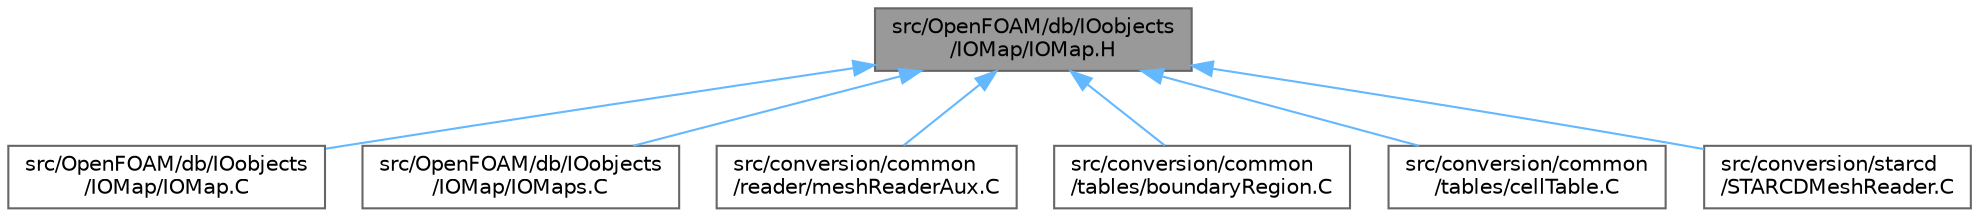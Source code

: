digraph "src/OpenFOAM/db/IOobjects/IOMap/IOMap.H"
{
 // LATEX_PDF_SIZE
  bgcolor="transparent";
  edge [fontname=Helvetica,fontsize=10,labelfontname=Helvetica,labelfontsize=10];
  node [fontname=Helvetica,fontsize=10,shape=box,height=0.2,width=0.4];
  Node1 [id="Node000001",label="src/OpenFOAM/db/IOobjects\l/IOMap/IOMap.H",height=0.2,width=0.4,color="gray40", fillcolor="grey60", style="filled", fontcolor="black",tooltip=" "];
  Node1 -> Node2 [id="edge1_Node000001_Node000002",dir="back",color="steelblue1",style="solid",tooltip=" "];
  Node2 [id="Node000002",label="src/OpenFOAM/db/IOobjects\l/IOMap/IOMap.C",height=0.2,width=0.4,color="grey40", fillcolor="white", style="filled",URL="$IOMap_8C.html",tooltip=" "];
  Node1 -> Node3 [id="edge2_Node000001_Node000003",dir="back",color="steelblue1",style="solid",tooltip=" "];
  Node3 [id="Node000003",label="src/OpenFOAM/db/IOobjects\l/IOMap/IOMaps.C",height=0.2,width=0.4,color="grey40", fillcolor="white", style="filled",URL="$IOMaps_8C.html",tooltip=" "];
  Node1 -> Node4 [id="edge3_Node000001_Node000004",dir="back",color="steelblue1",style="solid",tooltip=" "];
  Node4 [id="Node000004",label="src/conversion/common\l/reader/meshReaderAux.C",height=0.2,width=0.4,color="grey40", fillcolor="white", style="filled",URL="$meshReaderAux_8C.html",tooltip=" "];
  Node1 -> Node5 [id="edge4_Node000001_Node000005",dir="back",color="steelblue1",style="solid",tooltip=" "];
  Node5 [id="Node000005",label="src/conversion/common\l/tables/boundaryRegion.C",height=0.2,width=0.4,color="grey40", fillcolor="white", style="filled",URL="$boundaryRegion_8C.html",tooltip=" "];
  Node1 -> Node6 [id="edge5_Node000001_Node000006",dir="back",color="steelblue1",style="solid",tooltip=" "];
  Node6 [id="Node000006",label="src/conversion/common\l/tables/cellTable.C",height=0.2,width=0.4,color="grey40", fillcolor="white", style="filled",URL="$cellTable_8C.html",tooltip=" "];
  Node1 -> Node7 [id="edge6_Node000001_Node000007",dir="back",color="steelblue1",style="solid",tooltip=" "];
  Node7 [id="Node000007",label="src/conversion/starcd\l/STARCDMeshReader.C",height=0.2,width=0.4,color="grey40", fillcolor="white", style="filled",URL="$STARCDMeshReader_8C.html",tooltip=" "];
}
